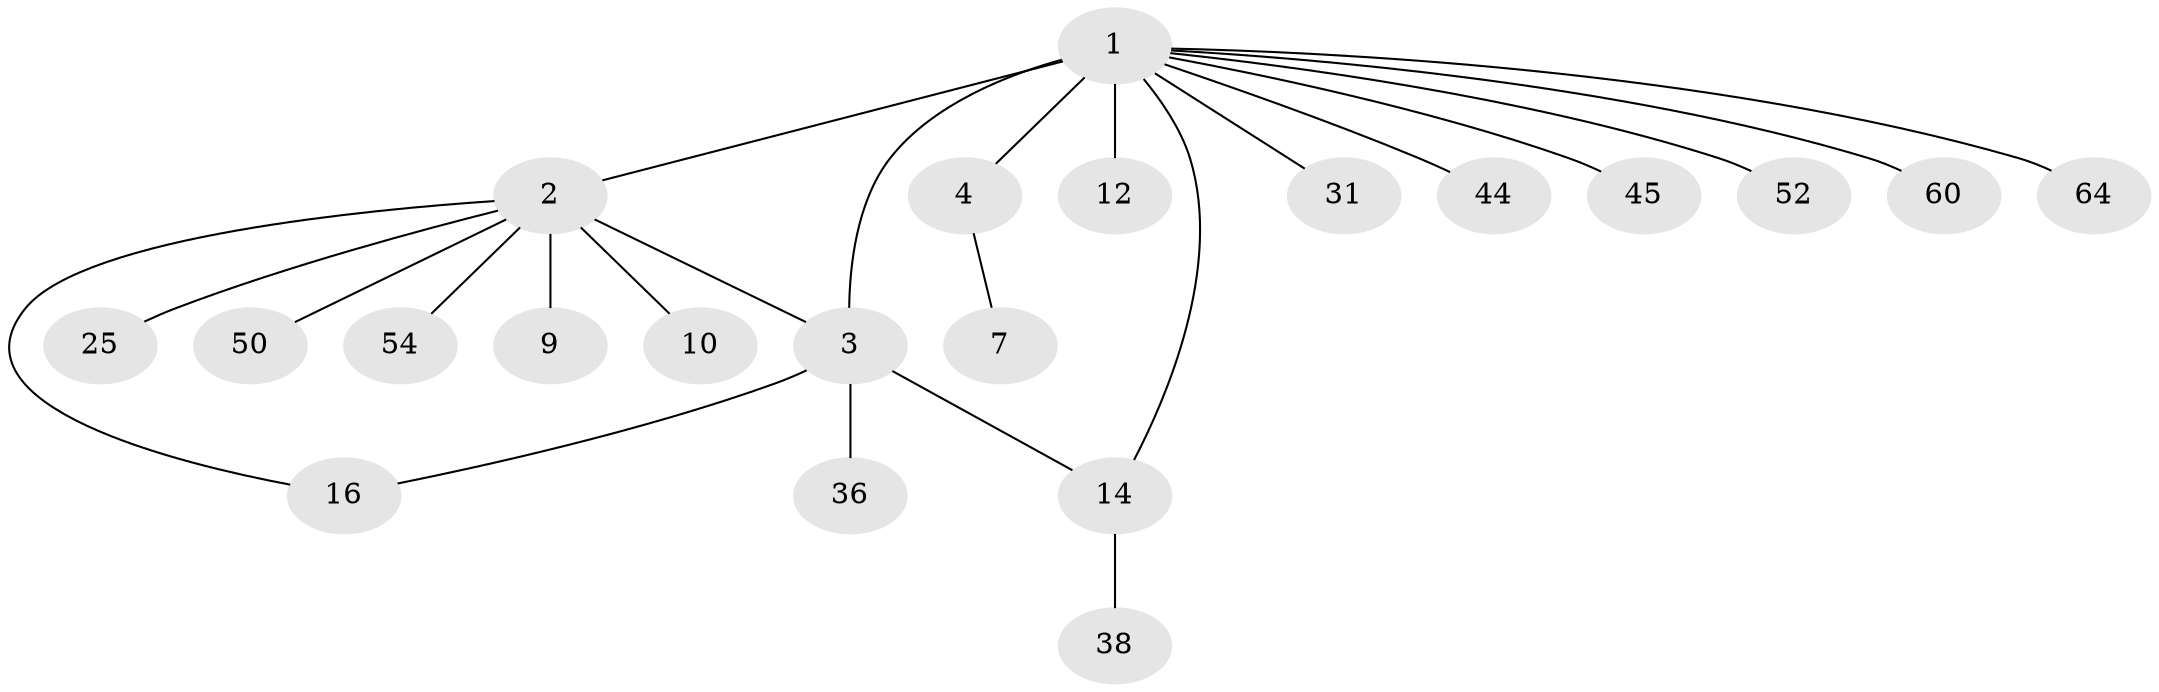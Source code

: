 // original degree distribution, {16: 0.013888888888888888, 10: 0.013888888888888888, 6: 0.041666666666666664, 3: 0.1388888888888889, 2: 0.1111111111111111, 7: 0.027777777777777776, 1: 0.625, 5: 0.013888888888888888, 4: 0.013888888888888888}
// Generated by graph-tools (version 1.1) at 2025/18/03/04/25 18:18:23]
// undirected, 21 vertices, 23 edges
graph export_dot {
graph [start="1"]
  node [color=gray90,style=filled];
  1 [super="+5+35+37"];
  2 [super="+13"];
  3 [super="+69+66+28+6+11"];
  4 [super="+58"];
  7;
  9 [super="+47"];
  10;
  12;
  14 [super="+19+39+24"];
  16 [super="+34+18"];
  25;
  31;
  36 [super="+57"];
  38;
  44;
  45;
  50;
  52;
  54;
  60;
  64;
  1 -- 2;
  1 -- 3 [weight=5];
  1 -- 4;
  1 -- 12;
  1 -- 14;
  1 -- 31;
  1 -- 44;
  1 -- 45;
  1 -- 52;
  1 -- 60;
  1 -- 64;
  2 -- 9;
  2 -- 10;
  2 -- 16;
  2 -- 25;
  2 -- 50;
  2 -- 54;
  2 -- 3 [weight=2];
  3 -- 14;
  3 -- 16;
  3 -- 36;
  4 -- 7;
  14 -- 38;
}
